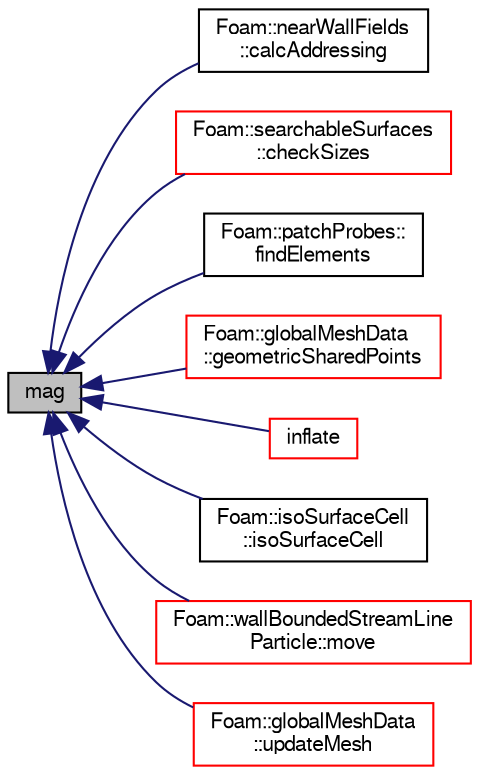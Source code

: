 digraph "mag"
{
  bgcolor="transparent";
  edge [fontname="FreeSans",fontsize="10",labelfontname="FreeSans",labelfontsize="10"];
  node [fontname="FreeSans",fontsize="10",shape=record];
  rankdir="LR";
  Node849 [label="mag",height=0.2,width=0.4,color="black", fillcolor="grey75", style="filled", fontcolor="black"];
  Node849 -> Node850 [dir="back",color="midnightblue",fontsize="10",style="solid",fontname="FreeSans"];
  Node850 [label="Foam::nearWallFields\l::calcAddressing",height=0.2,width=0.4,color="black",URL="$a28750.html#a7097a017d4eac4116d58a3cdbf507891",tooltip="Calculate addressing from cells back to patch faces. "];
  Node849 -> Node851 [dir="back",color="midnightblue",fontsize="10",style="solid",fontname="FreeSans"];
  Node851 [label="Foam::searchableSurfaces\l::checkSizes",height=0.2,width=0.4,color="red",URL="$a25246.html#a6fc4bfd72ec36b321f1227370141d07c",tooltip="Are all bounding boxes of similar size. "];
  Node849 -> Node858 [dir="back",color="midnightblue",fontsize="10",style="solid",fontname="FreeSans"];
  Node858 [label="Foam::patchProbes::\lfindElements",height=0.2,width=0.4,color="black",URL="$a29262.html#a852f621399b6ee1f3467e69a1d5fe8b4",tooltip="Find elements containing patchProbes. "];
  Node849 -> Node859 [dir="back",color="midnightblue",fontsize="10",style="solid",fontname="FreeSans"];
  Node859 [label="Foam::globalMeshData\l::geometricSharedPoints",height=0.2,width=0.4,color="red",URL="$a27334.html#a409137bf10693cd921aed0a5a75fed10",tooltip="Like sharedPoints but keeps cyclic points separate. "];
  Node849 -> Node883 [dir="back",color="midnightblue",fontsize="10",style="solid",fontname="FreeSans"];
  Node883 [label="inflate",height=0.2,width=0.4,color="red",URL="$a27102.html#a7264596c8566f5168aa2f5e795c884f4",tooltip="Inflate box by factor*mag(span) in all dimensions. "];
  Node849 -> Node892 [dir="back",color="midnightblue",fontsize="10",style="solid",fontname="FreeSans"];
  Node892 [label="Foam::isoSurfaceCell\l::isoSurfaceCell",height=0.2,width=0.4,color="black",URL="$a29350.html#a493a4ed208fd259e349c3f01290ccccc",tooltip="Construct from dictionary. "];
  Node849 -> Node893 [dir="back",color="midnightblue",fontsize="10",style="solid",fontname="FreeSans"];
  Node893 [label="Foam::wallBoundedStreamLine\lParticle::move",height=0.2,width=0.4,color="red",URL="$a28810.html#ab2af4f225a9c3e9d8789961151f121ac",tooltip="Track all particles to their end point. "];
  Node849 -> Node896 [dir="back",color="midnightblue",fontsize="10",style="solid",fontname="FreeSans"];
  Node896 [label="Foam::globalMeshData\l::updateMesh",height=0.2,width=0.4,color="red",URL="$a27334.html#ae5693a309a936ac1040dd48c2881677f",tooltip="Change global mesh data given a topological change. Does a. "];
}
